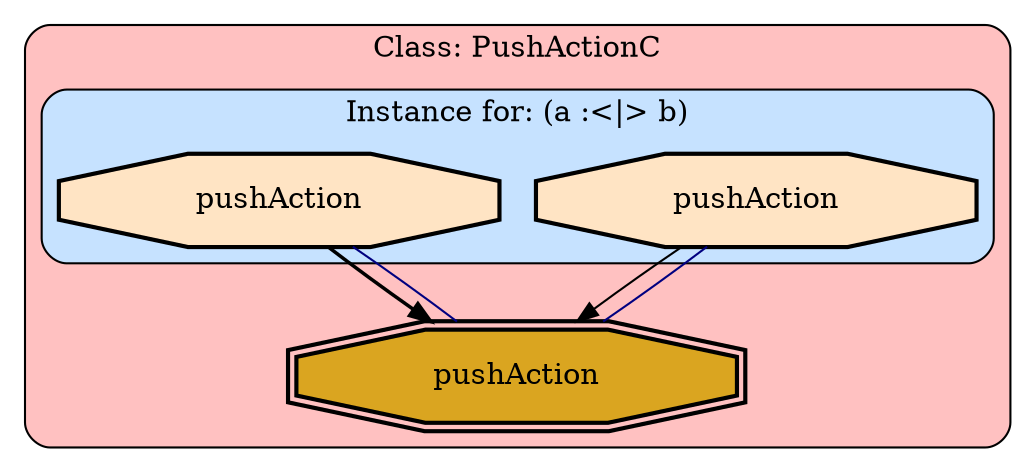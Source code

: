 digraph "Core of Thentos.Backend.Core" {
    node [margin="0.4,0.1"
         ,style=filled];
    subgraph cluster_Class_PushActionC {
        graph [label="Class: PushActionC"
              ,style="filled,rounded"
              ,fillcolor=rosybrown1];
        subgraph cluster_Class_PushActionC_Data_ab {
            graph [label="Instance for: (a -> b)"
                  ,style="filled,rounded"
                  ,fillcolor=slategray1];
            6 [label=pushAction
              ,shape=octagon
              ,fillcolor=bisque
              ,style="filled,bold"];
        }
        subgraph cluster_Class_PushActionC_Data_ab {
            graph [label="Instance for: (a :<|> b)"
                  ,style="filled,rounded"
                  ,fillcolor=slategray1];
            7 [label=pushAction
              ,shape=octagon
              ,fillcolor=bisque
              ,style="filled,bold"];
        }
        3 [label=pushAction
          ,shape=doubleoctagon
          ,fillcolor=goldenrod
          ,style="filled,bold"];
    }
    3 -> 6 [penwidth=1
           ,color=navy
           ,dir=none];
    3 -> 7 [penwidth=1
           ,color=navy
           ,dir=none];
    6 -> 3 [penwidth=1,color=black];
    7 -> 3 [penwidth=1.6931471805599454
           ,color=black];
}
